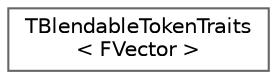digraph "Graphical Class Hierarchy"
{
 // INTERACTIVE_SVG=YES
 // LATEX_PDF_SIZE
  bgcolor="transparent";
  edge [fontname=Helvetica,fontsize=10,labelfontname=Helvetica,labelfontsize=10];
  node [fontname=Helvetica,fontsize=10,shape=box,height=0.2,width=0.4];
  rankdir="LR";
  Node0 [id="Node000000",label="TBlendableTokenTraits\l\< FVector \>",height=0.2,width=0.4,color="grey40", fillcolor="white", style="filled",URL="$d2/dee/structTBlendableTokenTraits_3_01FVector_01_4.html",tooltip=" "];
}
